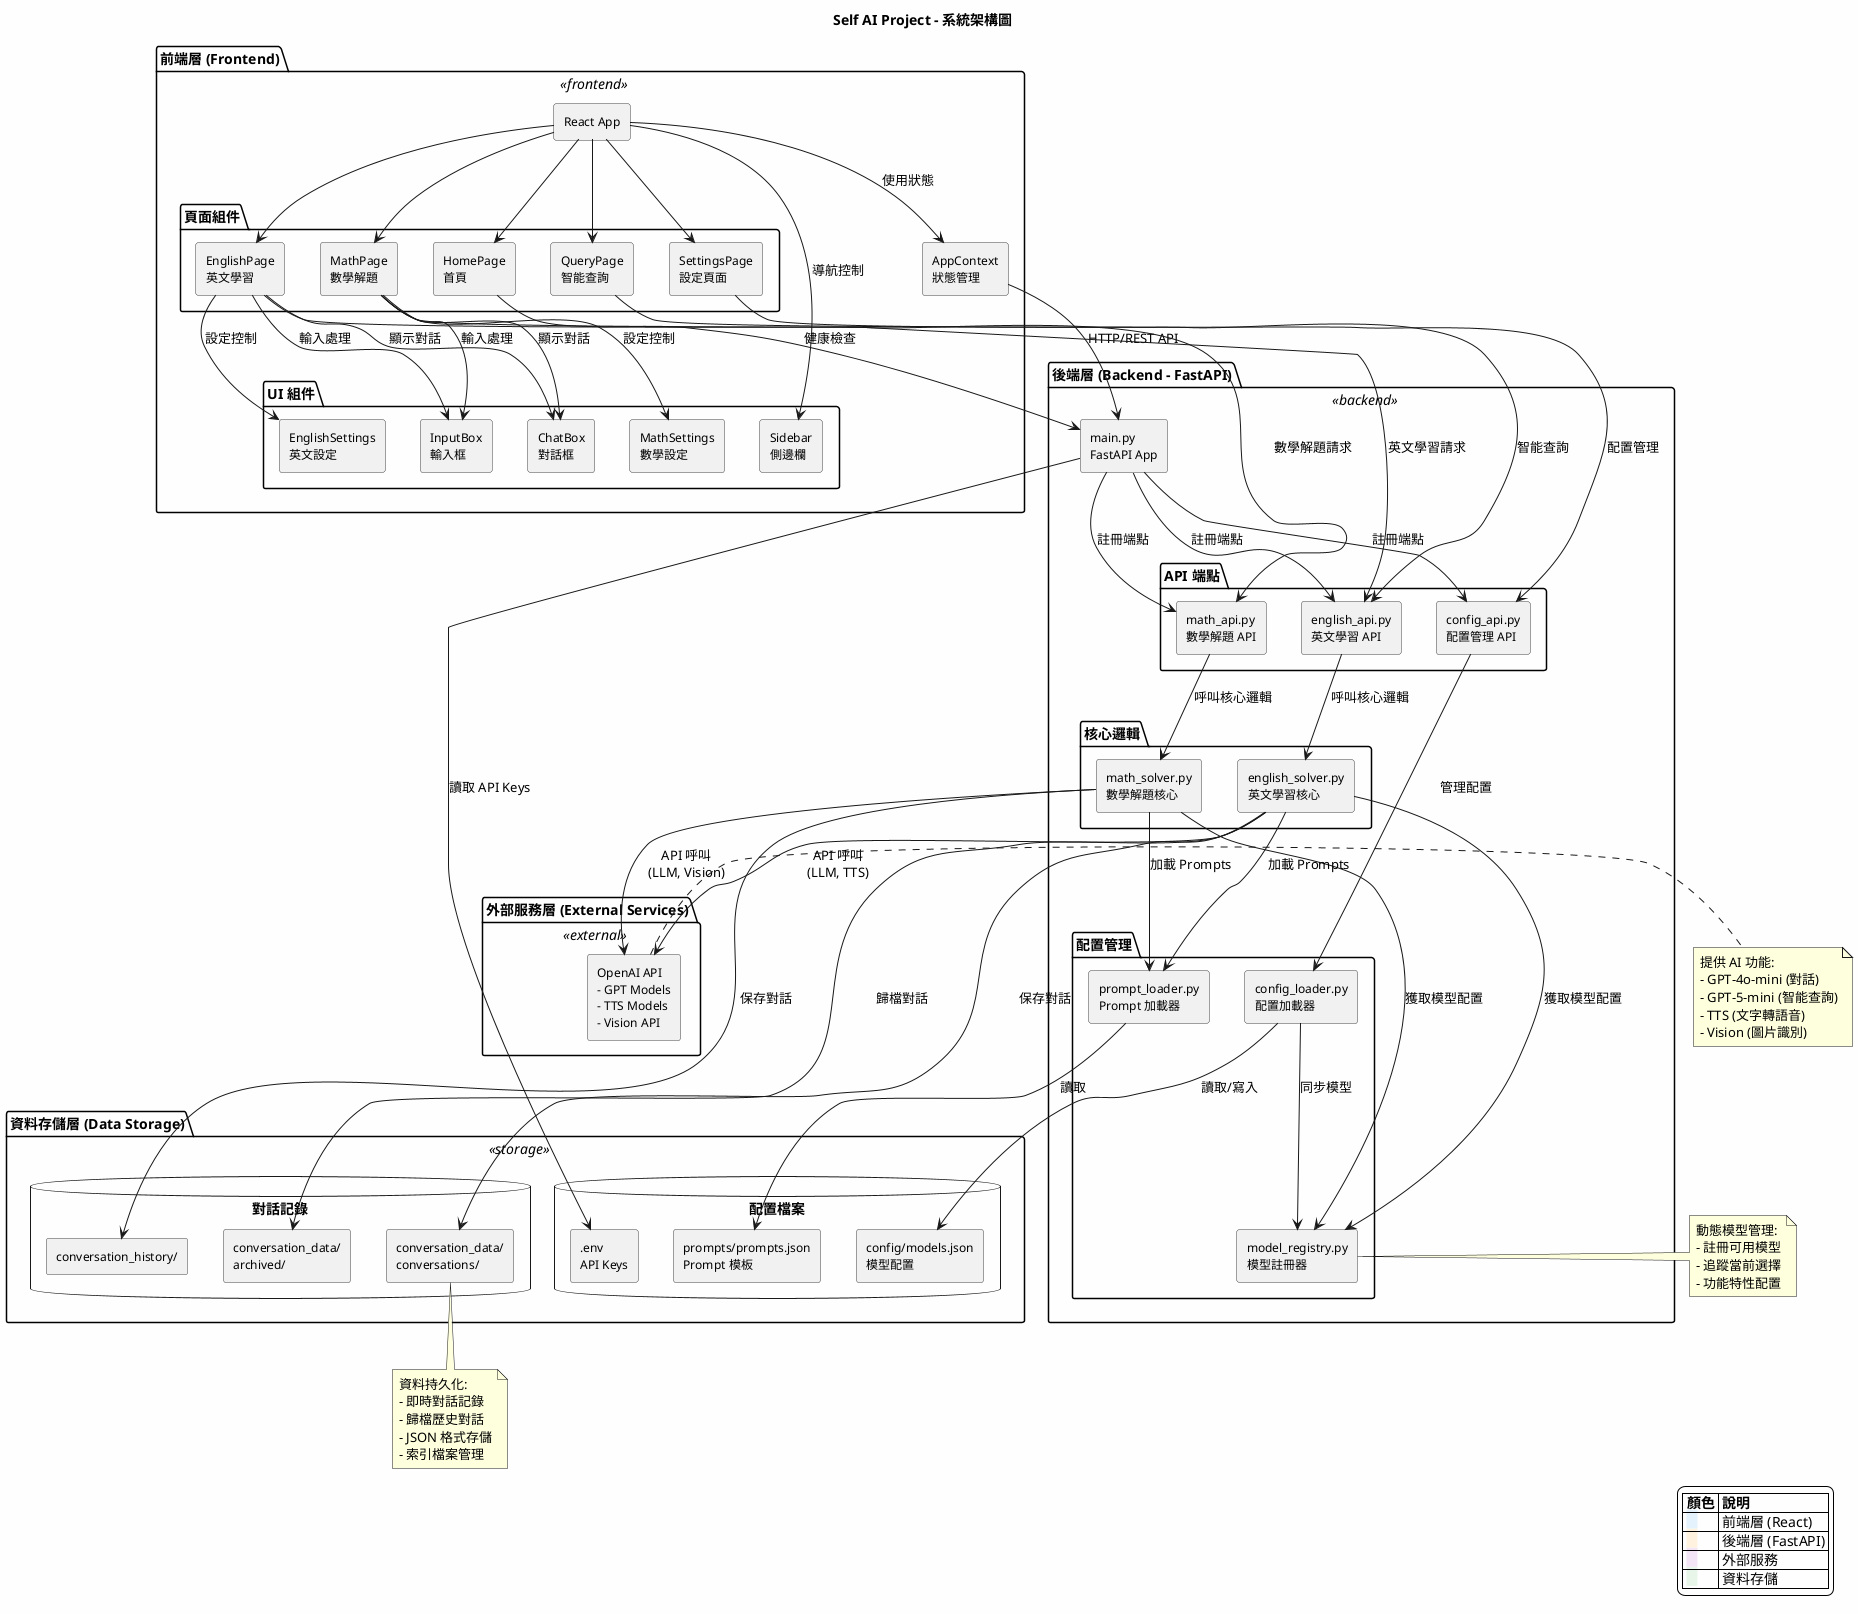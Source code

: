@startuml Self AI Project Architecture
!define RECTANGLE class

skinparam componentStyle rectangle
skinparam backgroundColor #FEFEFE
skinparam component {
  BackgroundColor<<frontend>> #E3F2FD
  BackgroundColor<<backend>> #FFF3E0
  BackgroundColor<<external>> #F3E5F5
  BackgroundColor<<storage>> #E8F5E9
  BorderColor #424242
  FontSize 12
}

title Self AI Project - 系統架構圖

' 前端層
package "前端層 (Frontend)" <<frontend>> {
  [React App] as App
  [AppContext\n狀態管理] as Context
  
  package "頁面組件" {
    [HomePage\n首頁] as Home
    [EnglishPage\n英文學習] as English
    [MathPage\n數學解題] as Math
    [QueryPage\n智能查詢] as Query
    [SettingsPage\n設定頁面] as Settings
  }
  
  package "UI 組件" {
    [Sidebar\n側邊欄] as Sidebar
    [ChatBox\n對話框] as ChatBox
    [InputBox\n輸入框] as InputBox
    [EnglishSettings\n英文設定] as EngSettings
    [MathSettings\n數學設定] as MathSettings
  }
}

' 後端層
package "後端層 (Backend - FastAPI)" <<backend>> {
  [main.py\nFastAPI App] as MainApp
  
  package "API 端點" {
    [english_api.py\n英文學習 API] as EngAPI
    [math_api.py\n數學解題 API] as MathAPI
    [config_api.py\n配置管理 API] as ConfigAPI
  }
  
  package "核心邏輯" {
    [english_solver.py\n英文學習核心] as EngSolver
    [math_solver.py\n數學解題核心] as MathSolver
  }
  
  package "配置管理" {
    [model_registry.py\n模型註冊器] as ModelReg
    [config_loader.py\n配置加載器] as ConfigLoader
    [prompt_loader.py\nPrompt 加載器] as PromptLoader
  }
}

' 外部服務層
package "外部服務層 (External Services)" <<external>> {
  [OpenAI API\n- GPT Models\n- TTS Models\n- Vision API] as OpenAI
}

' 資料存儲層
package "資料存儲層 (Data Storage)" <<storage>> {
  database "對話記錄" {
    [conversation_data/\nconversations/] as ConvData
    [conversation_data/\narchived/] as ArchivedData
    [conversation_history/] as ConvHistory
  }
  
  database "配置檔案" {
    [config/models.json\n模型配置] as ModelsConfig
    [prompts/prompts.json\nPrompt 模板] as PromptsConfig
    [.env\nAPI Keys] as EnvFile
  }
}

' 前端內部連接
App --> Context : 使用狀態
App --> Sidebar : 導航控制
App --> Home
App --> English
App --> Math
App --> Query
App --> Settings

English --> ChatBox : 顯示對話
English --> InputBox : 輸入處理
English --> EngSettings : 設定控制

Math --> ChatBox : 顯示對話
Math --> InputBox : 輸入處理
Math --> MathSettings : 設定控制

' 前端到後端的連接
Context --> MainApp : HTTP/REST API
Home --> MainApp : 健康檢查
English --> EngAPI : 英文學習請求
Math --> MathAPI : 數學解題請求
Query --> EngAPI : 智能查詢
Settings --> ConfigAPI : 配置管理

' 後端內部連接
MainApp --> EngAPI : 註冊端點
MainApp --> MathAPI : 註冊端點
MainApp --> ConfigAPI : 註冊端點

EngAPI --> EngSolver : 呼叫核心邏輯
MathAPI --> MathSolver : 呼叫核心邏輯

EngSolver --> ModelReg : 獲取模型配置
MathSolver --> ModelReg : 獲取模型配置

ConfigAPI --> ConfigLoader : 管理配置
ConfigLoader --> ModelReg : 同步模型
EngSolver --> PromptLoader : 加載 Prompts
MathSolver --> PromptLoader : 加載 Prompts

' 後端到外部服務
EngSolver --> OpenAI : API 呼叫\n(LLM, TTS)
MathSolver --> OpenAI : API 呼叫\n(LLM, Vision)

' 後端到資料存儲
EngSolver --> ConvData : 保存對話
EngSolver --> ArchivedData : 歸檔對話
MathSolver --> ConvHistory : 保存對話

ConfigLoader --> ModelsConfig : 讀取/寫入
PromptLoader --> PromptsConfig : 讀取
MainApp --> EnvFile : 讀取 API Keys

' 註解說明
note right of OpenAI
  提供 AI 功能:
  - GPT-4o-mini (對話)
  - GPT-5-mini (智能查詢)
  - TTS (文字轉語音)
  - Vision (圖片識別)
end note

note right of ModelReg
  動態模型管理:
  - 註冊可用模型
  - 追蹤當前選擇
  - 功能特性配置
end note

note bottom of ConvData
  資料持久化:
  - 即時對話記錄
  - 歸檔歷史對話
  - JSON 格式存儲
  - 索引檔案管理
end note

legend right
  |= 顏色 |= 說明 |
  | <back:#E3F2FD>   </back> | 前端層 (React) |
  | <back:#FFF3E0>   </back> | 後端層 (FastAPI) |
  | <back:#F3E5F5>   </back> | 外部服務 |
  | <back:#E8F5E9>   </back> | 資料存儲 |
endlegend

@enduml

